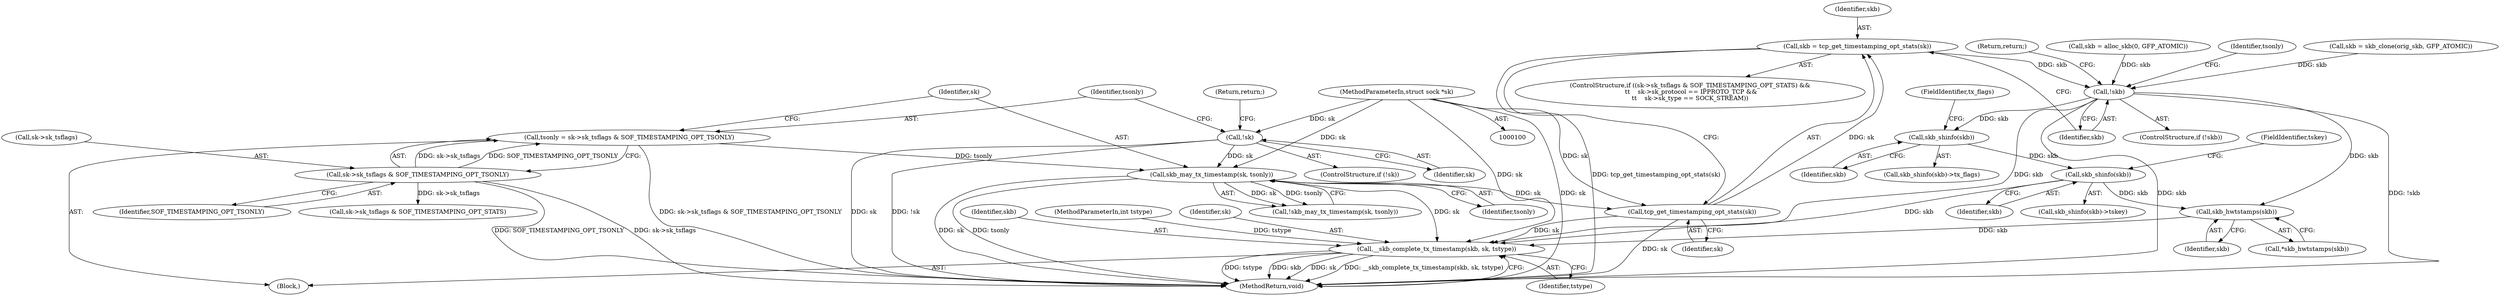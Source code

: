 digraph "1_linux_4ef1b2869447411ad3ef91ad7d4891a83c1a509a_0@pointer" {
"1000146" [label="(Call,skb = tcp_get_timestamping_opt_stats(sk))"];
"1000148" [label="(Call,tcp_get_timestamping_opt_stats(sk))"];
"1000121" [label="(Call,skb_may_tx_timestamp(sk, tsonly))"];
"1000109" [label="(Call,!sk)"];
"1000103" [label="(MethodParameterIn,struct sock *sk)"];
"1000112" [label="(Call,tsonly = sk->sk_tsflags & SOF_TIMESTAMPING_OPT_TSONLY)"];
"1000114" [label="(Call,sk->sk_tsflags & SOF_TIMESTAMPING_OPT_TSONLY)"];
"1000164" [label="(Call,!skb)"];
"1000172" [label="(Call,skb_shinfo(skb))"];
"1000181" [label="(Call,skb_shinfo(skb))"];
"1000192" [label="(Call,skb_hwtstamps(skb))"];
"1000202" [label="(Call,__skb_complete_tx_timestamp(skb, sk, tstype))"];
"1000182" [label="(Identifier,skb)"];
"1000166" [label="(Return,return;)"];
"1000128" [label="(ControlStructure,if ((sk->sk_tsflags & SOF_TIMESTAMPING_OPT_STATS) &&\n \t\t    sk->sk_protocol == IPPROTO_TCP &&\n\t\t    sk->sk_type == SOCK_STREAM))"];
"1000122" [label="(Identifier,sk)"];
"1000151" [label="(Call,skb = alloc_skb(0, GFP_ATOMIC))"];
"1000191" [label="(Call,*skb_hwtstamps(skb))"];
"1000130" [label="(Call,sk->sk_tsflags & SOF_TIMESTAMPING_OPT_STATS)"];
"1000180" [label="(Call,skb_shinfo(skb)->tskey)"];
"1000206" [label="(MethodReturn,void)"];
"1000205" [label="(Identifier,tstype)"];
"1000104" [label="(MethodParameterIn,int tstype)"];
"1000111" [label="(Return,return;)"];
"1000109" [label="(Call,!sk)"];
"1000171" [label="(Call,skb_shinfo(skb)->tx_flags)"];
"1000204" [label="(Identifier,sk)"];
"1000181" [label="(Call,skb_shinfo(skb))"];
"1000165" [label="(Identifier,skb)"];
"1000110" [label="(Identifier,sk)"];
"1000113" [label="(Identifier,tsonly)"];
"1000120" [label="(Call,!skb_may_tx_timestamp(sk, tsonly))"];
"1000164" [label="(Call,!skb)"];
"1000118" [label="(Identifier,SOF_TIMESTAMPING_OPT_TSONLY)"];
"1000148" [label="(Call,tcp_get_timestamping_opt_stats(sk))"];
"1000108" [label="(ControlStructure,if (!sk))"];
"1000147" [label="(Identifier,skb)"];
"1000203" [label="(Identifier,skb)"];
"1000146" [label="(Call,skb = tcp_get_timestamping_opt_stats(sk))"];
"1000183" [label="(FieldIdentifier,tskey)"];
"1000112" [label="(Call,tsonly = sk->sk_tsflags & SOF_TIMESTAMPING_OPT_TSONLY)"];
"1000168" [label="(Identifier,tsonly)"];
"1000103" [label="(MethodParameterIn,struct sock *sk)"];
"1000163" [label="(ControlStructure,if (!skb))"];
"1000202" [label="(Call,__skb_complete_tx_timestamp(skb, sk, tstype))"];
"1000149" [label="(Identifier,sk)"];
"1000115" [label="(Call,sk->sk_tsflags)"];
"1000192" [label="(Call,skb_hwtstamps(skb))"];
"1000114" [label="(Call,sk->sk_tsflags & SOF_TIMESTAMPING_OPT_TSONLY)"];
"1000174" [label="(FieldIdentifier,tx_flags)"];
"1000173" [label="(Identifier,skb)"];
"1000105" [label="(Block,)"];
"1000158" [label="(Call,skb = skb_clone(orig_skb, GFP_ATOMIC))"];
"1000172" [label="(Call,skb_shinfo(skb))"];
"1000193" [label="(Identifier,skb)"];
"1000121" [label="(Call,skb_may_tx_timestamp(sk, tsonly))"];
"1000123" [label="(Identifier,tsonly)"];
"1000146" -> "1000128"  [label="AST: "];
"1000146" -> "1000148"  [label="CFG: "];
"1000147" -> "1000146"  [label="AST: "];
"1000148" -> "1000146"  [label="AST: "];
"1000165" -> "1000146"  [label="CFG: "];
"1000146" -> "1000206"  [label="DDG: tcp_get_timestamping_opt_stats(sk)"];
"1000148" -> "1000146"  [label="DDG: sk"];
"1000146" -> "1000164"  [label="DDG: skb"];
"1000148" -> "1000149"  [label="CFG: "];
"1000149" -> "1000148"  [label="AST: "];
"1000148" -> "1000206"  [label="DDG: sk"];
"1000121" -> "1000148"  [label="DDG: sk"];
"1000103" -> "1000148"  [label="DDG: sk"];
"1000148" -> "1000202"  [label="DDG: sk"];
"1000121" -> "1000120"  [label="AST: "];
"1000121" -> "1000123"  [label="CFG: "];
"1000122" -> "1000121"  [label="AST: "];
"1000123" -> "1000121"  [label="AST: "];
"1000120" -> "1000121"  [label="CFG: "];
"1000121" -> "1000206"  [label="DDG: tsonly"];
"1000121" -> "1000206"  [label="DDG: sk"];
"1000121" -> "1000120"  [label="DDG: sk"];
"1000121" -> "1000120"  [label="DDG: tsonly"];
"1000109" -> "1000121"  [label="DDG: sk"];
"1000103" -> "1000121"  [label="DDG: sk"];
"1000112" -> "1000121"  [label="DDG: tsonly"];
"1000121" -> "1000202"  [label="DDG: sk"];
"1000109" -> "1000108"  [label="AST: "];
"1000109" -> "1000110"  [label="CFG: "];
"1000110" -> "1000109"  [label="AST: "];
"1000111" -> "1000109"  [label="CFG: "];
"1000113" -> "1000109"  [label="CFG: "];
"1000109" -> "1000206"  [label="DDG: sk"];
"1000109" -> "1000206"  [label="DDG: !sk"];
"1000103" -> "1000109"  [label="DDG: sk"];
"1000103" -> "1000100"  [label="AST: "];
"1000103" -> "1000206"  [label="DDG: sk"];
"1000103" -> "1000202"  [label="DDG: sk"];
"1000112" -> "1000105"  [label="AST: "];
"1000112" -> "1000114"  [label="CFG: "];
"1000113" -> "1000112"  [label="AST: "];
"1000114" -> "1000112"  [label="AST: "];
"1000122" -> "1000112"  [label="CFG: "];
"1000112" -> "1000206"  [label="DDG: sk->sk_tsflags & SOF_TIMESTAMPING_OPT_TSONLY"];
"1000114" -> "1000112"  [label="DDG: sk->sk_tsflags"];
"1000114" -> "1000112"  [label="DDG: SOF_TIMESTAMPING_OPT_TSONLY"];
"1000114" -> "1000118"  [label="CFG: "];
"1000115" -> "1000114"  [label="AST: "];
"1000118" -> "1000114"  [label="AST: "];
"1000114" -> "1000206"  [label="DDG: SOF_TIMESTAMPING_OPT_TSONLY"];
"1000114" -> "1000206"  [label="DDG: sk->sk_tsflags"];
"1000114" -> "1000130"  [label="DDG: sk->sk_tsflags"];
"1000164" -> "1000163"  [label="AST: "];
"1000164" -> "1000165"  [label="CFG: "];
"1000165" -> "1000164"  [label="AST: "];
"1000166" -> "1000164"  [label="CFG: "];
"1000168" -> "1000164"  [label="CFG: "];
"1000164" -> "1000206"  [label="DDG: !skb"];
"1000164" -> "1000206"  [label="DDG: skb"];
"1000158" -> "1000164"  [label="DDG: skb"];
"1000151" -> "1000164"  [label="DDG: skb"];
"1000164" -> "1000172"  [label="DDG: skb"];
"1000164" -> "1000192"  [label="DDG: skb"];
"1000164" -> "1000202"  [label="DDG: skb"];
"1000172" -> "1000171"  [label="AST: "];
"1000172" -> "1000173"  [label="CFG: "];
"1000173" -> "1000172"  [label="AST: "];
"1000174" -> "1000172"  [label="CFG: "];
"1000172" -> "1000181"  [label="DDG: skb"];
"1000181" -> "1000180"  [label="AST: "];
"1000181" -> "1000182"  [label="CFG: "];
"1000182" -> "1000181"  [label="AST: "];
"1000183" -> "1000181"  [label="CFG: "];
"1000181" -> "1000192"  [label="DDG: skb"];
"1000181" -> "1000202"  [label="DDG: skb"];
"1000192" -> "1000191"  [label="AST: "];
"1000192" -> "1000193"  [label="CFG: "];
"1000193" -> "1000192"  [label="AST: "];
"1000191" -> "1000192"  [label="CFG: "];
"1000192" -> "1000202"  [label="DDG: skb"];
"1000202" -> "1000105"  [label="AST: "];
"1000202" -> "1000205"  [label="CFG: "];
"1000203" -> "1000202"  [label="AST: "];
"1000204" -> "1000202"  [label="AST: "];
"1000205" -> "1000202"  [label="AST: "];
"1000206" -> "1000202"  [label="CFG: "];
"1000202" -> "1000206"  [label="DDG: tstype"];
"1000202" -> "1000206"  [label="DDG: skb"];
"1000202" -> "1000206"  [label="DDG: sk"];
"1000202" -> "1000206"  [label="DDG: __skb_complete_tx_timestamp(skb, sk, tstype)"];
"1000104" -> "1000202"  [label="DDG: tstype"];
}
